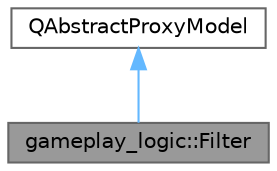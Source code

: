 digraph "gameplay_logic::Filter"
{
 // LATEX_PDF_SIZE
  bgcolor="transparent";
  edge [fontname=Helvetica,fontsize=10,labelfontname=Helvetica,labelfontsize=10];
  node [fontname=Helvetica,fontsize=10,shape=box,height=0.2,width=0.4];
  Node1 [id="Node000001",label="gameplay_logic::Filter",height=0.2,width=0.4,color="gray40", fillcolor="grey60", style="filled", fontcolor="black",tooltip="A filter model that only shows the notes that are in the visible area."];
  Node2 -> Node1 [id="edge1_Node000001_Node000002",dir="back",color="steelblue1",style="solid",tooltip=" "];
  Node2 [id="Node000002",label="QAbstractProxyModel",height=0.2,width=0.4,color="gray40", fillcolor="white", style="filled",tooltip=" "];
}
